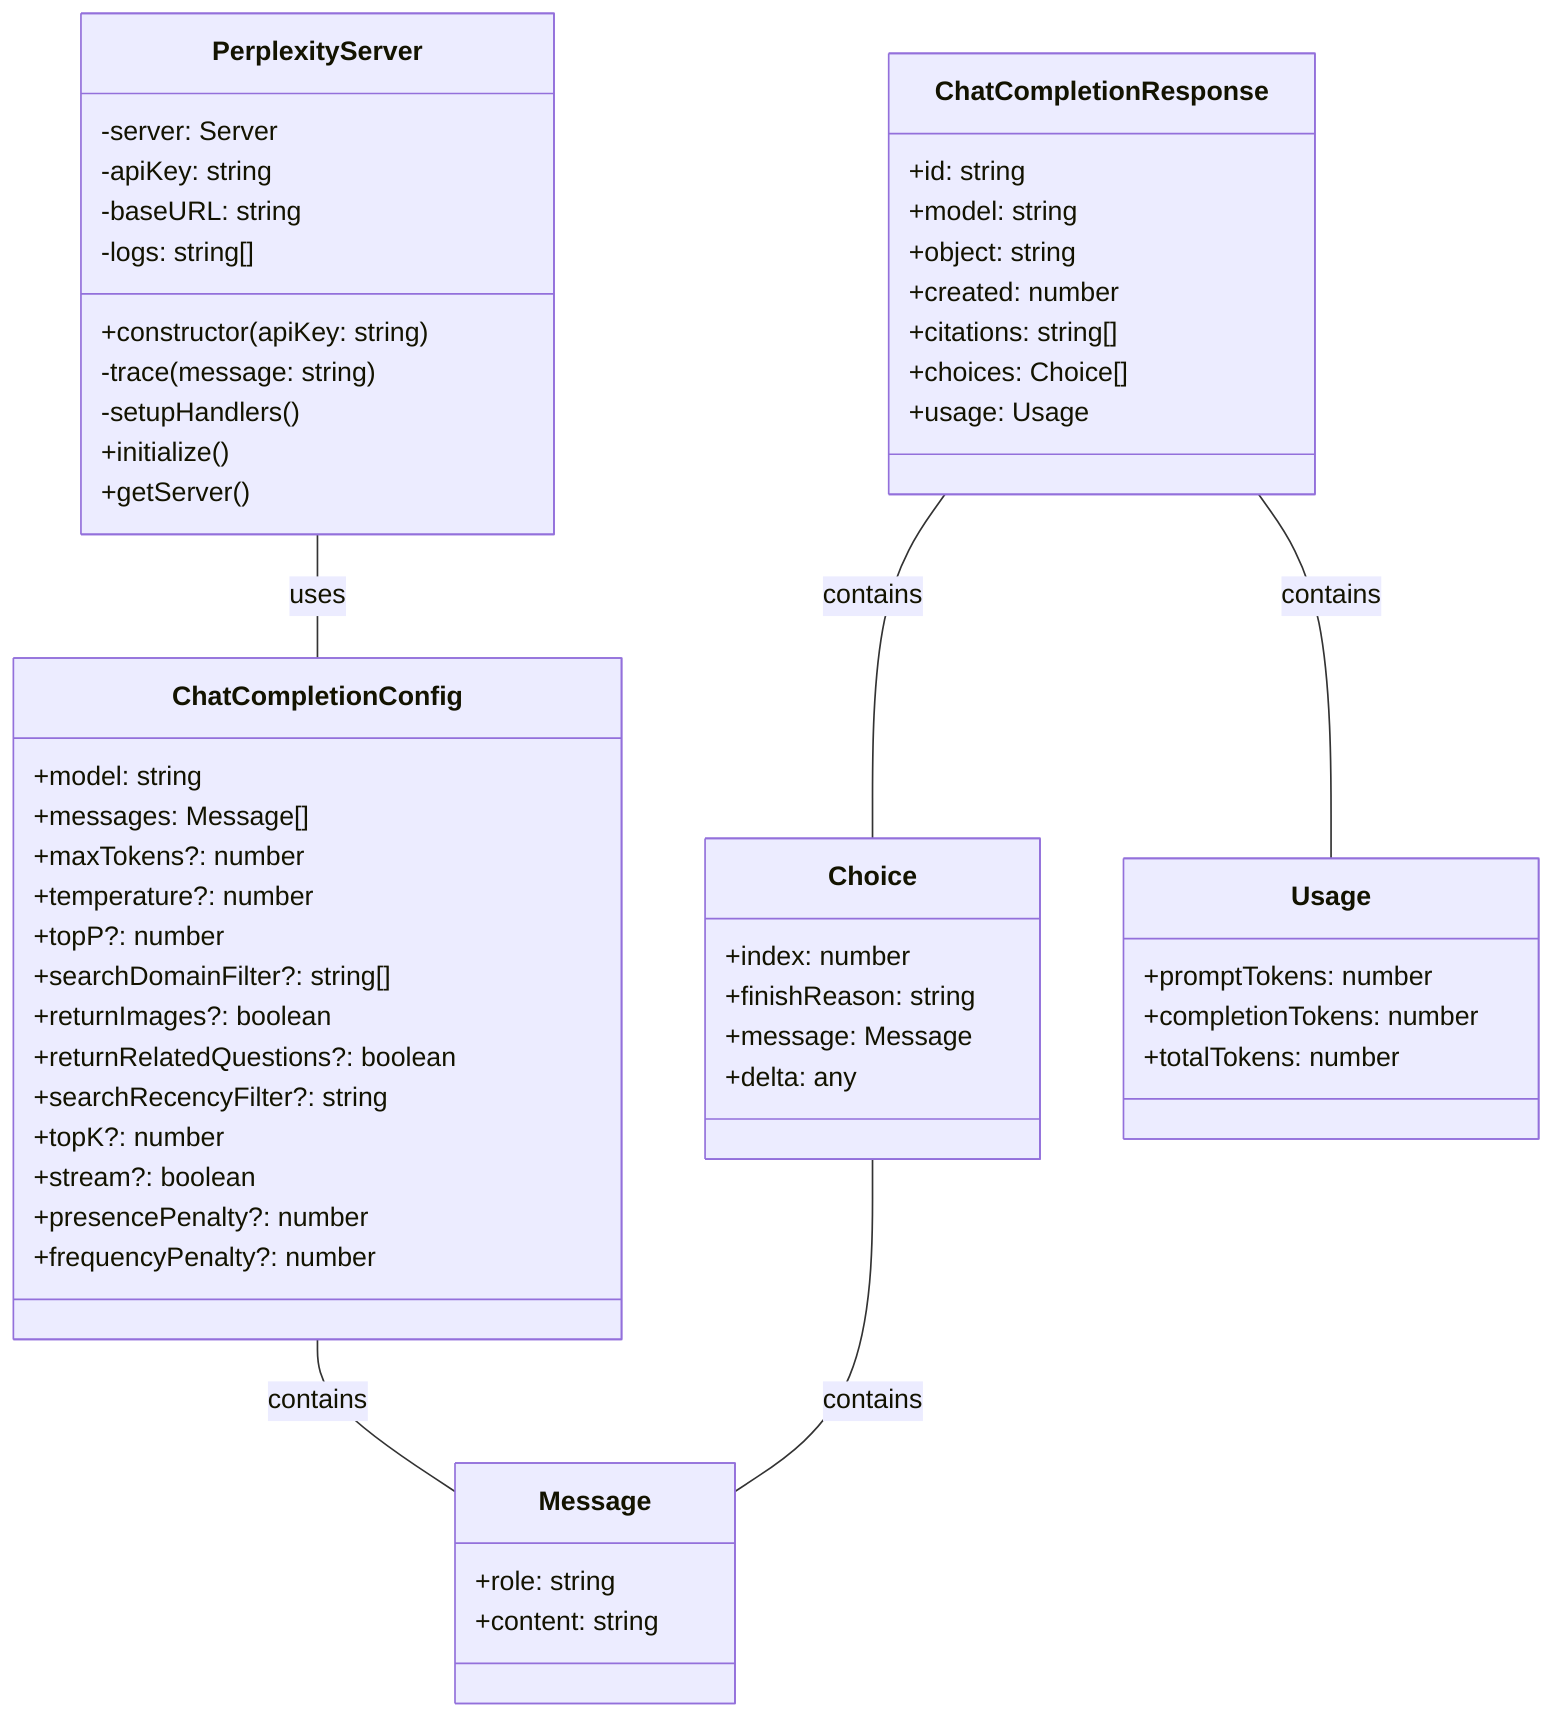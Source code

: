 classDiagram
    class PerplexityServer {
        -server: Server
        -apiKey: string
        -baseURL: string
        -logs: string[]
        +constructor(apiKey: string)
        -trace(message: string)
        -setupHandlers()
        +initialize()
        +getServer()
    }

    class ChatCompletionConfig {
        +model: string
        +messages: Message[]
        +maxTokens?: number
        +temperature?: number
        +topP?: number
        +searchDomainFilter?: string[]
        +returnImages?: boolean
        +returnRelatedQuestions?: boolean
        +searchRecencyFilter?: string
        +topK?: number
        +stream?: boolean
        +presencePenalty?: number
        +frequencyPenalty?: number
    }

    class Message {
        +role: string
        +content: string
    }

    class ChatCompletionResponse {
        +id: string
        +model: string
        +object: string
        +created: number
        +citations: string[]
        +choices: Choice[]
        +usage: Usage
    }

    class Choice {
        +index: number
        +finishReason: string
        +message: Message
        +delta: any
    }

    class Usage {
        +promptTokens: number
        +completionTokens: number
        +totalTokens: number
    }

    PerplexityServer -- ChatCompletionConfig : uses
    ChatCompletionConfig -- Message : contains
    ChatCompletionResponse -- Choice : contains
    ChatCompletionResponse -- Usage : contains
    Choice -- Message : contains